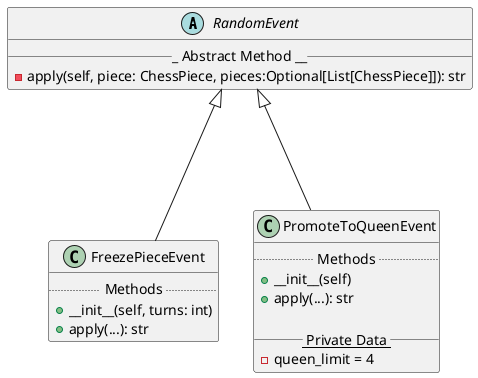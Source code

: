 @startuml
abstract class RandomEvent{
 ___ Abstract Method ____
 - apply(self, piece: ChessPiece, pieces:Optional[List[ChessPiece]]): str
}

class FreezePieceEvent{
.... Methods ....
 + __init__(self, turns: int)
 + apply(...): str
}

class PromoteToQueenEvent{
.... Methods ....
 + __init__(self)
 + apply(...): str

____ Private Data ____
 - queen_limit = 4
}

RandomEvent <|--- FreezePieceEvent
RandomEvent <|--- PromoteToQueenEvent

@enduml